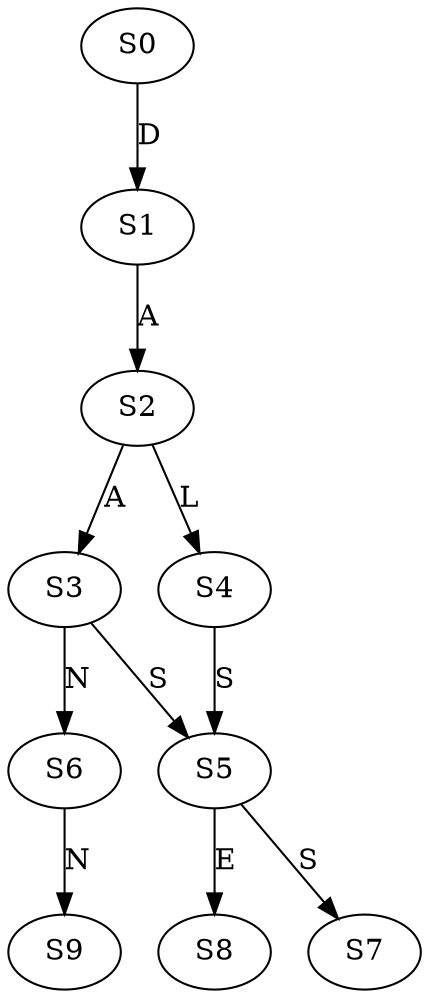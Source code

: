 strict digraph  {
	S0 -> S1 [ label = D ];
	S1 -> S2 [ label = A ];
	S2 -> S3 [ label = A ];
	S2 -> S4 [ label = L ];
	S3 -> S5 [ label = S ];
	S3 -> S6 [ label = N ];
	S4 -> S5 [ label = S ];
	S5 -> S7 [ label = S ];
	S5 -> S8 [ label = E ];
	S6 -> S9 [ label = N ];
}
